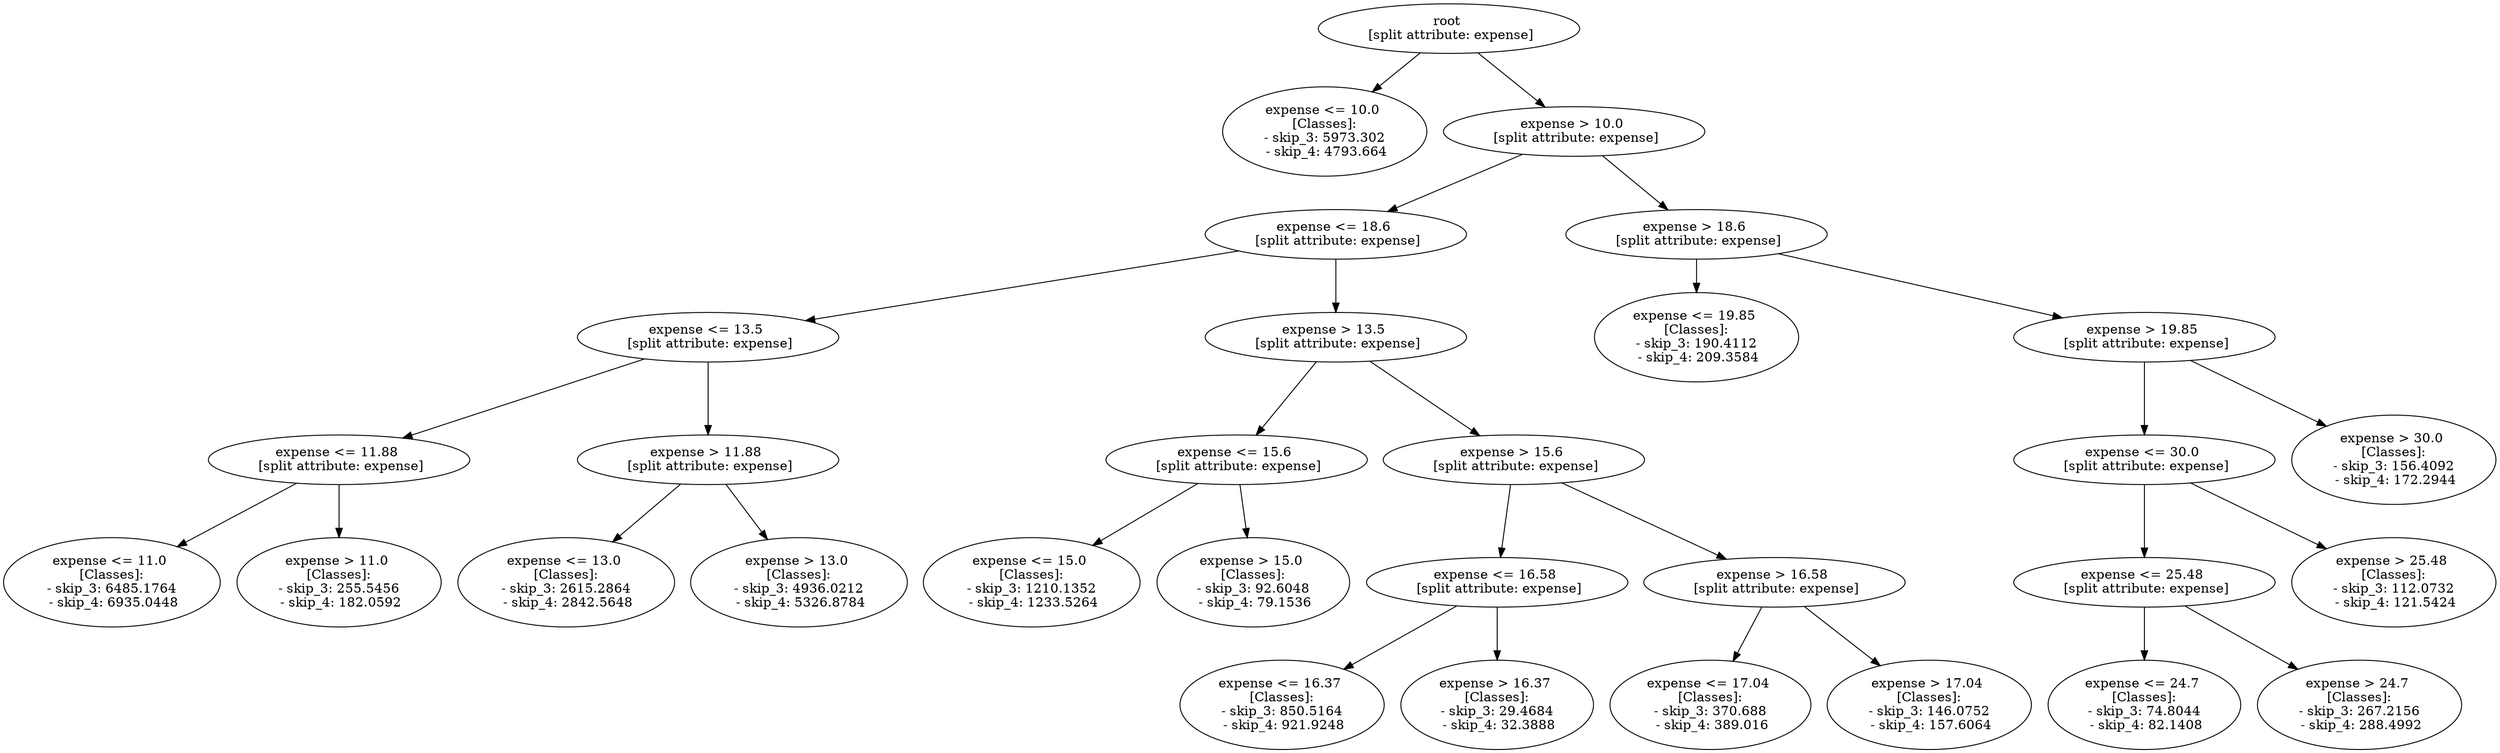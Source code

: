 // Road_Traffic_Fine_Management_Process-p_3-8
digraph "Road_Traffic_Fine_Management_Process-p_3-8" {
	"769f7730-6b34-404c-ab8c-5a295fcad541" [label="root 
 [split attribute: expense]"]
	"12422e31-7291-40b3-bd25-f79a59450471" [label="expense <= 10.0 
 [Classes]: 
 - skip_3: 5973.302 
 - skip_4: 4793.664"]
	"769f7730-6b34-404c-ab8c-5a295fcad541" -> "12422e31-7291-40b3-bd25-f79a59450471"
	"7deb4721-83de-4707-9186-94627e4e20a1" [label="expense > 10.0 
 [split attribute: expense]"]
	"769f7730-6b34-404c-ab8c-5a295fcad541" -> "7deb4721-83de-4707-9186-94627e4e20a1"
	"5dbbe00d-0e0c-4c76-a20e-e018eda50c9c" [label="expense <= 18.6 
 [split attribute: expense]"]
	"7deb4721-83de-4707-9186-94627e4e20a1" -> "5dbbe00d-0e0c-4c76-a20e-e018eda50c9c"
	"735b3ac6-6ed0-48c0-a72d-0c0ba493c855" [label="expense <= 13.5 
 [split attribute: expense]"]
	"5dbbe00d-0e0c-4c76-a20e-e018eda50c9c" -> "735b3ac6-6ed0-48c0-a72d-0c0ba493c855"
	"d9c3607f-2a0b-48e6-be2c-f0b3f9a045a9" [label="expense <= 11.88 
 [split attribute: expense]"]
	"735b3ac6-6ed0-48c0-a72d-0c0ba493c855" -> "d9c3607f-2a0b-48e6-be2c-f0b3f9a045a9"
	"f6e542ac-d428-44a0-89d3-c205cd67c082" [label="expense <= 11.0 
 [Classes]: 
 - skip_3: 6485.1764 
 - skip_4: 6935.0448"]
	"d9c3607f-2a0b-48e6-be2c-f0b3f9a045a9" -> "f6e542ac-d428-44a0-89d3-c205cd67c082"
	"a115a60c-2e73-4d12-914a-8fa121b30d27" [label="expense > 11.0 
 [Classes]: 
 - skip_3: 255.5456 
 - skip_4: 182.0592"]
	"d9c3607f-2a0b-48e6-be2c-f0b3f9a045a9" -> "a115a60c-2e73-4d12-914a-8fa121b30d27"
	"f45addae-f3c0-48a6-8e6e-088cd0c0a264" [label="expense > 11.88 
 [split attribute: expense]"]
	"735b3ac6-6ed0-48c0-a72d-0c0ba493c855" -> "f45addae-f3c0-48a6-8e6e-088cd0c0a264"
	"6bdebfaa-7809-464a-84b4-88e51fb233af" [label="expense <= 13.0 
 [Classes]: 
 - skip_3: 2615.2864 
 - skip_4: 2842.5648"]
	"f45addae-f3c0-48a6-8e6e-088cd0c0a264" -> "6bdebfaa-7809-464a-84b4-88e51fb233af"
	"8b8d8394-be55-4e75-9952-15c5a35413c8" [label="expense > 13.0 
 [Classes]: 
 - skip_3: 4936.0212 
 - skip_4: 5326.8784"]
	"f45addae-f3c0-48a6-8e6e-088cd0c0a264" -> "8b8d8394-be55-4e75-9952-15c5a35413c8"
	"fcc76d2b-d45d-4985-9d9f-35d8a1775512" [label="expense > 13.5 
 [split attribute: expense]"]
	"5dbbe00d-0e0c-4c76-a20e-e018eda50c9c" -> "fcc76d2b-d45d-4985-9d9f-35d8a1775512"
	"86c86296-6e0f-4b60-b672-376033c69848" [label="expense <= 15.6 
 [split attribute: expense]"]
	"fcc76d2b-d45d-4985-9d9f-35d8a1775512" -> "86c86296-6e0f-4b60-b672-376033c69848"
	"bec5241b-1a9b-47ad-8a2f-b695e8a346e5" [label="expense <= 15.0 
 [Classes]: 
 - skip_3: 1210.1352 
 - skip_4: 1233.5264"]
	"86c86296-6e0f-4b60-b672-376033c69848" -> "bec5241b-1a9b-47ad-8a2f-b695e8a346e5"
	"7cd01c49-36c3-469b-be46-cf3d01b953ca" [label="expense > 15.0 
 [Classes]: 
 - skip_3: 92.6048 
 - skip_4: 79.1536"]
	"86c86296-6e0f-4b60-b672-376033c69848" -> "7cd01c49-36c3-469b-be46-cf3d01b953ca"
	"4021919f-8a83-468d-84f7-62a630dd72ad" [label="expense > 15.6 
 [split attribute: expense]"]
	"fcc76d2b-d45d-4985-9d9f-35d8a1775512" -> "4021919f-8a83-468d-84f7-62a630dd72ad"
	"3b35e0e7-63d3-42e7-9030-f5f6e99257ec" [label="expense <= 16.58 
 [split attribute: expense]"]
	"4021919f-8a83-468d-84f7-62a630dd72ad" -> "3b35e0e7-63d3-42e7-9030-f5f6e99257ec"
	"2074d668-fd4e-4ab6-a947-83a47b4ac6a7" [label="expense <= 16.37 
 [Classes]: 
 - skip_3: 850.5164 
 - skip_4: 921.9248"]
	"3b35e0e7-63d3-42e7-9030-f5f6e99257ec" -> "2074d668-fd4e-4ab6-a947-83a47b4ac6a7"
	"6b22c7ea-79f1-4e5c-aa42-d83d246c0786" [label="expense > 16.37 
 [Classes]: 
 - skip_3: 29.4684 
 - skip_4: 32.3888"]
	"3b35e0e7-63d3-42e7-9030-f5f6e99257ec" -> "6b22c7ea-79f1-4e5c-aa42-d83d246c0786"
	"aa73132c-ecb8-4726-b35a-765db551b9ef" [label="expense > 16.58 
 [split attribute: expense]"]
	"4021919f-8a83-468d-84f7-62a630dd72ad" -> "aa73132c-ecb8-4726-b35a-765db551b9ef"
	"0421dabb-831e-4b88-8c0c-dfcb17c1e2b6" [label="expense <= 17.04 
 [Classes]: 
 - skip_3: 370.688 
 - skip_4: 389.016"]
	"aa73132c-ecb8-4726-b35a-765db551b9ef" -> "0421dabb-831e-4b88-8c0c-dfcb17c1e2b6"
	"c0d6563a-1a9b-4738-b17e-3d3a60f8248d" [label="expense > 17.04 
 [Classes]: 
 - skip_3: 146.0752 
 - skip_4: 157.6064"]
	"aa73132c-ecb8-4726-b35a-765db551b9ef" -> "c0d6563a-1a9b-4738-b17e-3d3a60f8248d"
	"b91a9664-96a0-4068-bea6-62be3601554b" [label="expense > 18.6 
 [split attribute: expense]"]
	"7deb4721-83de-4707-9186-94627e4e20a1" -> "b91a9664-96a0-4068-bea6-62be3601554b"
	"1fcf8937-d3a2-4ef2-be65-67d9c973bb28" [label="expense <= 19.85 
 [Classes]: 
 - skip_3: 190.4112 
 - skip_4: 209.3584"]
	"b91a9664-96a0-4068-bea6-62be3601554b" -> "1fcf8937-d3a2-4ef2-be65-67d9c973bb28"
	"56995ec9-f879-4b7f-8b6a-2cee6597ae8c" [label="expense > 19.85 
 [split attribute: expense]"]
	"b91a9664-96a0-4068-bea6-62be3601554b" -> "56995ec9-f879-4b7f-8b6a-2cee6597ae8c"
	"e94b61db-0889-4abe-abe1-e1d590597ce9" [label="expense <= 30.0 
 [split attribute: expense]"]
	"56995ec9-f879-4b7f-8b6a-2cee6597ae8c" -> "e94b61db-0889-4abe-abe1-e1d590597ce9"
	"dc549242-d938-4b94-bbec-bcd1a4d74d9d" [label="expense <= 25.48 
 [split attribute: expense]"]
	"e94b61db-0889-4abe-abe1-e1d590597ce9" -> "dc549242-d938-4b94-bbec-bcd1a4d74d9d"
	"8d116c4a-50af-4bd8-bcfb-d98d6b3c5f1a" [label="expense <= 24.7 
 [Classes]: 
 - skip_3: 74.8044 
 - skip_4: 82.1408"]
	"dc549242-d938-4b94-bbec-bcd1a4d74d9d" -> "8d116c4a-50af-4bd8-bcfb-d98d6b3c5f1a"
	"9a9ce86f-acca-46b8-8d12-e9476ce87448" [label="expense > 24.7 
 [Classes]: 
 - skip_3: 267.2156 
 - skip_4: 288.4992"]
	"dc549242-d938-4b94-bbec-bcd1a4d74d9d" -> "9a9ce86f-acca-46b8-8d12-e9476ce87448"
	"4ec1fa30-efda-414f-a03c-a33365ec40d6" [label="expense > 25.48 
 [Classes]: 
 - skip_3: 112.0732 
 - skip_4: 121.5424"]
	"e94b61db-0889-4abe-abe1-e1d590597ce9" -> "4ec1fa30-efda-414f-a03c-a33365ec40d6"
	"fba1eb40-353f-4173-9f95-1cc7cdeeb123" [label="expense > 30.0 
 [Classes]: 
 - skip_3: 156.4092 
 - skip_4: 172.2944"]
	"56995ec9-f879-4b7f-8b6a-2cee6597ae8c" -> "fba1eb40-353f-4173-9f95-1cc7cdeeb123"
}

